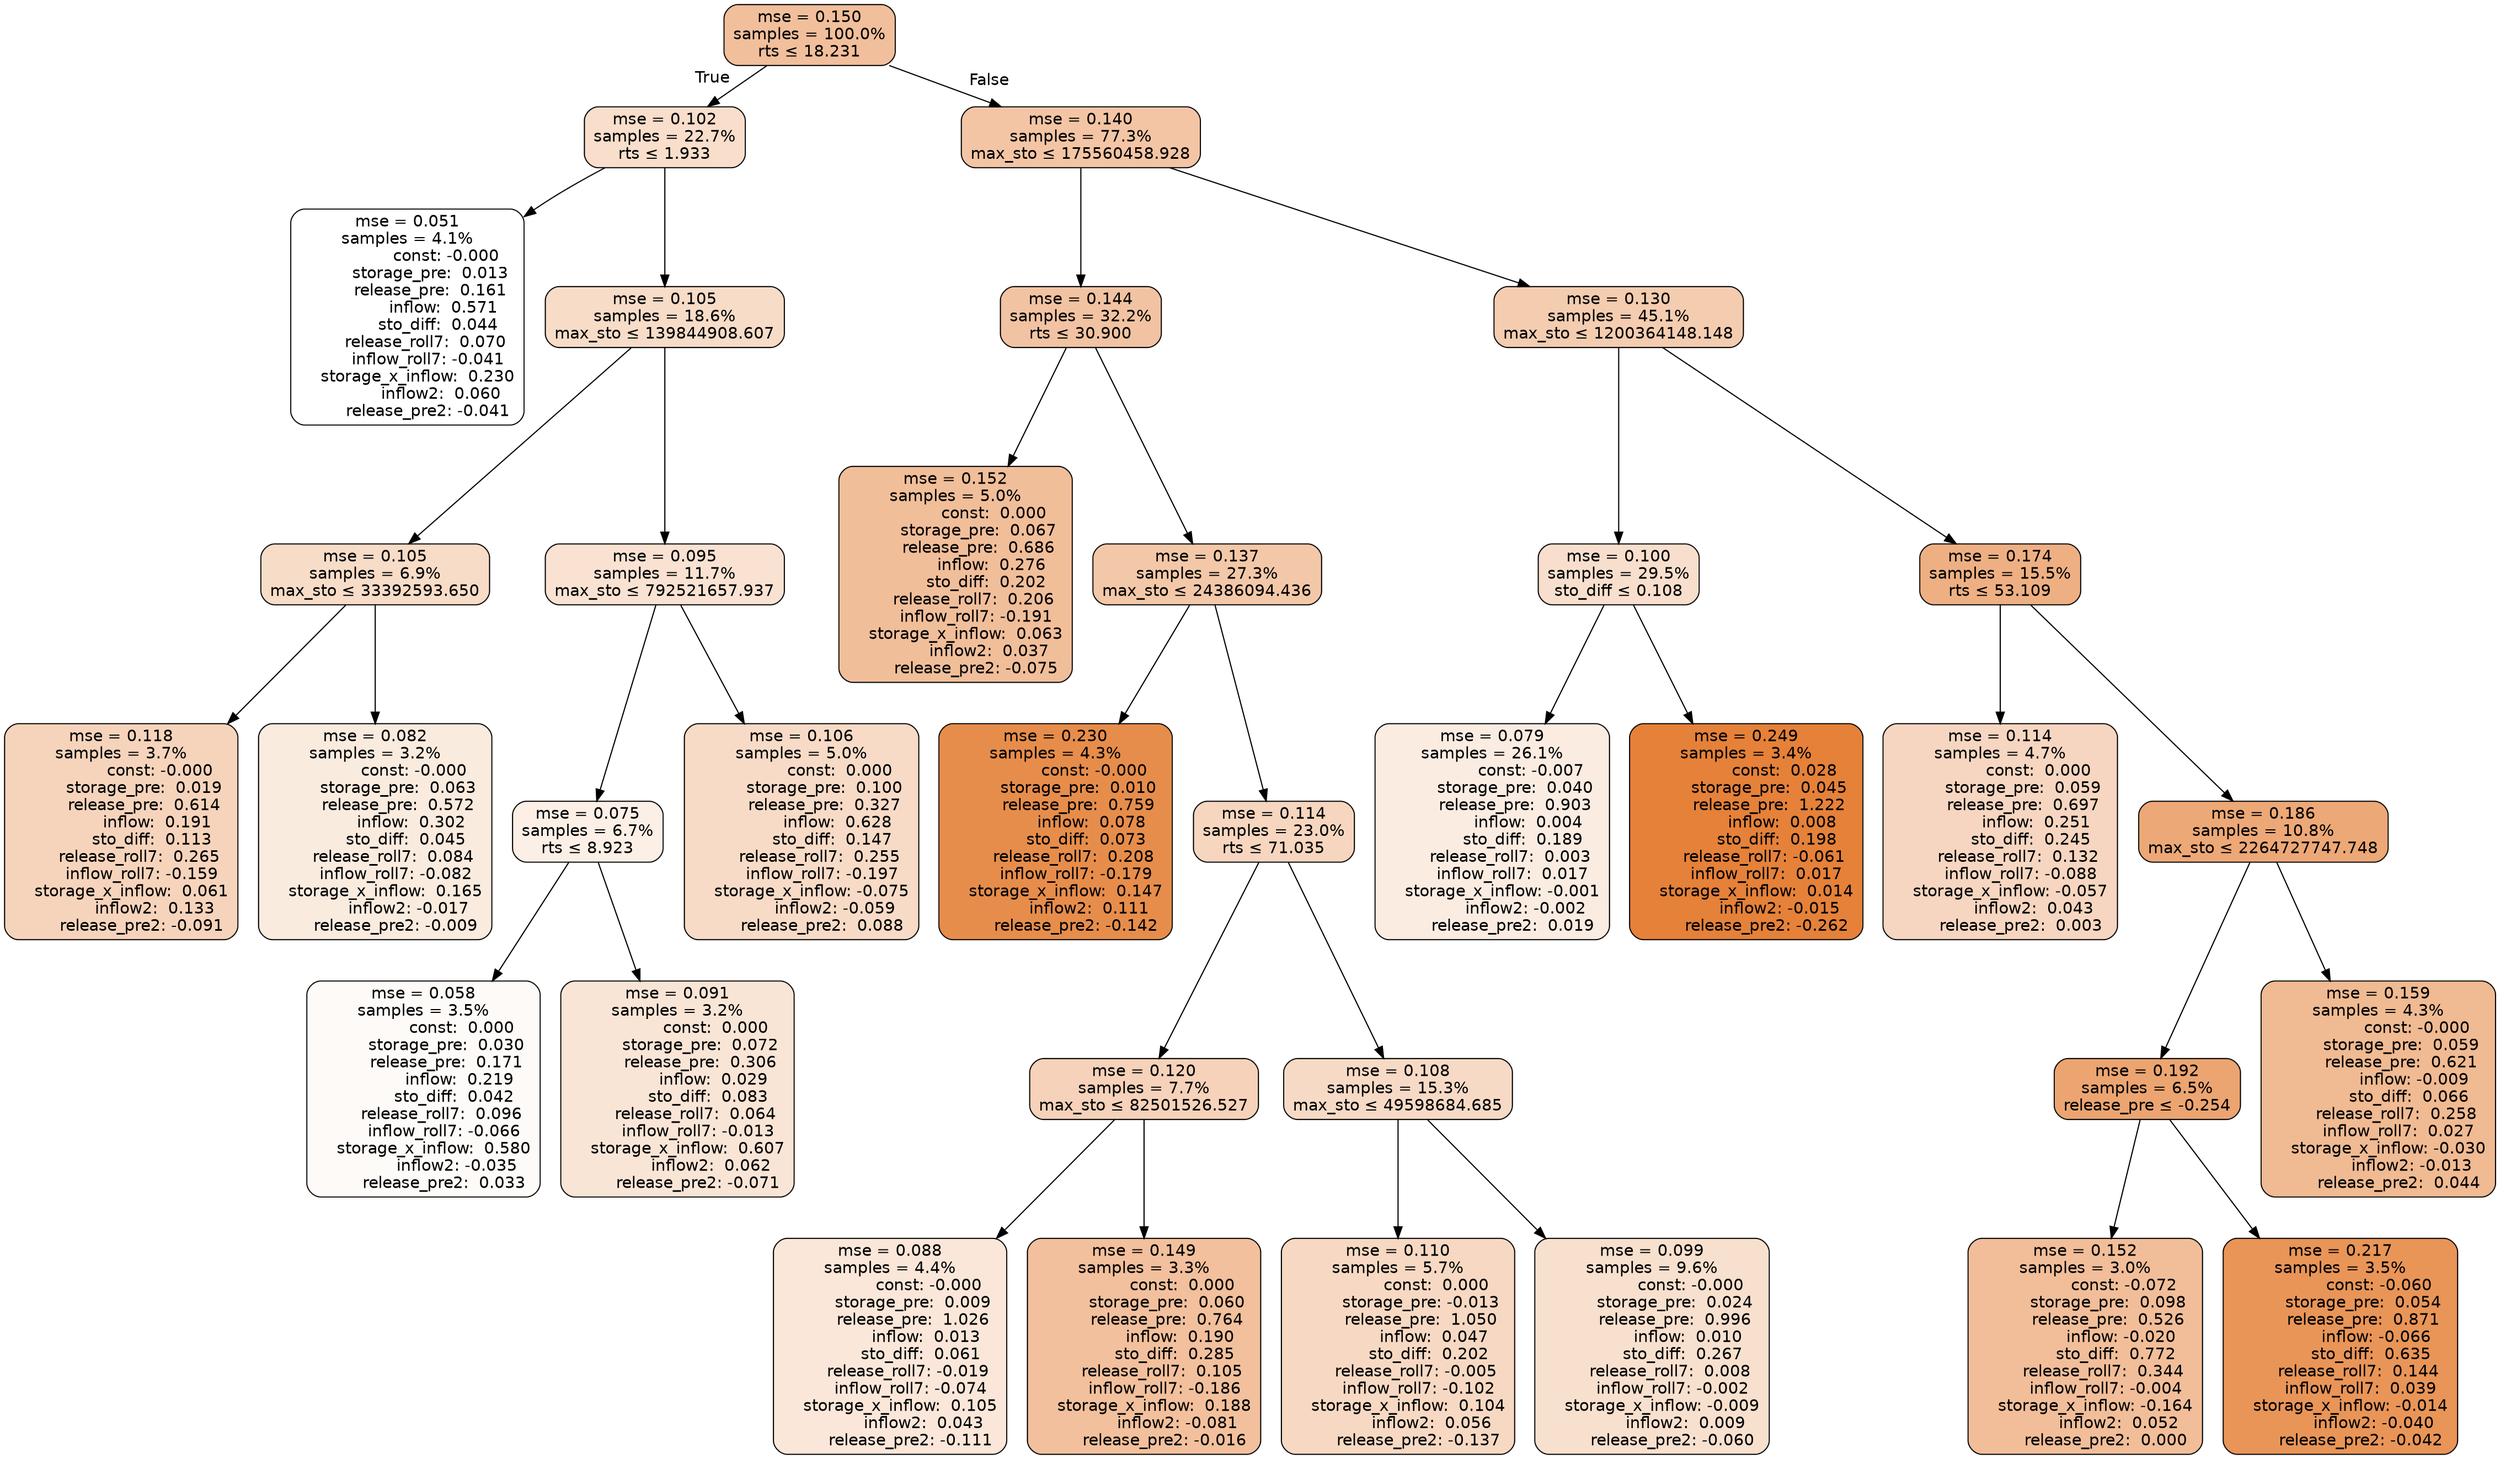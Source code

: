 digraph tree {
bgcolor="transparent"
node [shape=rectangle, style="filled, rounded", color="black", fontname=helvetica] ;
edge [fontname=helvetica] ;
	"0" [label="mse = 0.150
samples = 100.0%
rts &le; 18.231", fillcolor="#f1bf9b"]
	"1" [label="mse = 0.102
samples = 22.7%
rts &le; 1.933", fillcolor="#f8decb"]
	"2" [label="mse = 0.051
samples = 4.1%
               const: -0.000
         storage_pre:  0.013
         release_pre:  0.161
              inflow:  0.571
            sto_diff:  0.044
       release_roll7:  0.070
        inflow_roll7: -0.041
    storage_x_inflow:  0.230
             inflow2:  0.060
        release_pre2: -0.041", fillcolor="#ffffff"]
	"3" [label="mse = 0.105
samples = 18.6%
max_sto &le; 139844908.607", fillcolor="#f7dcc8"]
	"4" [label="mse = 0.105
samples = 6.9%
max_sto &le; 33392593.650", fillcolor="#f7dcc8"]
	"5" [label="mse = 0.118
samples = 3.7%
               const: -0.000
         storage_pre:  0.019
         release_pre:  0.614
              inflow:  0.191
            sto_diff:  0.113
       release_roll7:  0.265
        inflow_roll7: -0.159
    storage_x_inflow:  0.061
             inflow2:  0.133
        release_pre2: -0.091", fillcolor="#f6d4bb"]
	"6" [label="mse = 0.082
samples = 3.2%
               const: -0.000
         storage_pre:  0.063
         release_pre:  0.572
              inflow:  0.302
            sto_diff:  0.045
       release_roll7:  0.084
        inflow_roll7: -0.082
    storage_x_inflow:  0.165
             inflow2: -0.017
        release_pre2: -0.009", fillcolor="#faebdf"]
	"7" [label="mse = 0.095
samples = 11.7%
max_sto &le; 792521657.937", fillcolor="#f9e2d2"]
	"8" [label="mse = 0.075
samples = 6.7%
rts &le; 8.923", fillcolor="#fbefe6"]
	"9" [label="mse = 0.058
samples = 3.5%
               const:  0.000
         storage_pre:  0.030
         release_pre:  0.171
              inflow:  0.219
            sto_diff:  0.042
       release_roll7:  0.096
        inflow_roll7: -0.066
    storage_x_inflow:  0.580
             inflow2: -0.035
        release_pre2:  0.033", fillcolor="#fdfaf7"]
	"10" [label="mse = 0.091
samples = 3.2%
               const:  0.000
         storage_pre:  0.072
         release_pre:  0.306
              inflow:  0.029
            sto_diff:  0.083
       release_roll7:  0.064
        inflow_roll7: -0.013
    storage_x_inflow:  0.607
             inflow2:  0.062
        release_pre2: -0.071", fillcolor="#f9e5d6"]
	"11" [label="mse = 0.106
samples = 5.0%
               const:  0.000
         storage_pre:  0.100
         release_pre:  0.327
              inflow:  0.628
            sto_diff:  0.147
       release_roll7:  0.255
        inflow_roll7: -0.197
    storage_x_inflow: -0.075
             inflow2: -0.059
        release_pre2:  0.088", fillcolor="#f7dbc7"]
	"12" [label="mse = 0.140
samples = 77.3%
max_sto &le; 175560458.928", fillcolor="#f3c5a5"]
	"13" [label="mse = 0.144
samples = 32.2%
rts &le; 30.900", fillcolor="#f2c3a2"]
	"14" [label="mse = 0.152
samples = 5.0%
               const:  0.000
         storage_pre:  0.067
         release_pre:  0.686
              inflow:  0.276
            sto_diff:  0.202
       release_roll7:  0.206
        inflow_roll7: -0.191
    storage_x_inflow:  0.063
             inflow2:  0.037
        release_pre2: -0.075", fillcolor="#f1be9a"]
	"15" [label="mse = 0.137
samples = 27.3%
max_sto &le; 24386094.436", fillcolor="#f3c8a8"]
	"16" [label="mse = 0.230
samples = 4.3%
               const: -0.000
         storage_pre:  0.010
         release_pre:  0.759
              inflow:  0.078
            sto_diff:  0.073
       release_roll7:  0.208
        inflow_roll7: -0.179
    storage_x_inflow:  0.147
             inflow2:  0.111
        release_pre2: -0.142", fillcolor="#e78d4b"]
	"17" [label="mse = 0.114
samples = 23.0%
rts &le; 71.035", fillcolor="#f6d6bf"]
	"18" [label="mse = 0.120
samples = 7.7%
max_sto &le; 82501526.527", fillcolor="#f5d2b9"]
	"19" [label="mse = 0.088
samples = 4.4%
               const: -0.000
         storage_pre:  0.009
         release_pre:  1.026
              inflow:  0.013
            sto_diff:  0.061
       release_roll7: -0.019
        inflow_roll7: -0.074
    storage_x_inflow:  0.105
             inflow2:  0.043
        release_pre2: -0.111", fillcolor="#fae7d9"]
	"20" [label="mse = 0.149
samples = 3.3%
               const:  0.000
         storage_pre:  0.060
         release_pre:  0.764
              inflow:  0.190
            sto_diff:  0.285
       release_roll7:  0.105
        inflow_roll7: -0.186
    storage_x_inflow:  0.188
             inflow2: -0.081
        release_pre2: -0.016", fillcolor="#f2c09c"]
	"21" [label="mse = 0.108
samples = 15.3%
max_sto &le; 49598684.685", fillcolor="#f7dac6"]
	"22" [label="mse = 0.110
samples = 5.7%
               const:  0.000
         storage_pre: -0.013
         release_pre:  1.050
              inflow:  0.047
            sto_diff:  0.202
       release_roll7: -0.005
        inflow_roll7: -0.102
    storage_x_inflow:  0.104
             inflow2:  0.056
        release_pre2: -0.137", fillcolor="#f7d9c3"]
	"23" [label="mse = 0.099
samples = 9.6%
               const: -0.000
         storage_pre:  0.024
         release_pre:  0.996
              inflow:  0.010
            sto_diff:  0.267
       release_roll7:  0.008
        inflow_roll7: -0.002
    storage_x_inflow: -0.009
             inflow2:  0.009
        release_pre2: -0.060", fillcolor="#f8e0ce"]
	"24" [label="mse = 0.130
samples = 45.1%
max_sto &le; 1200364148.148", fillcolor="#f4ccb0"]
	"25" [label="mse = 0.100
samples = 29.5%
sto_diff &le; 0.108", fillcolor="#f8dfcd"]
	"26" [label="mse = 0.079
samples = 26.1%
               const: -0.007
         storage_pre:  0.040
         release_pre:  0.903
              inflow:  0.004
            sto_diff:  0.189
       release_roll7:  0.003
        inflow_roll7:  0.017
    storage_x_inflow: -0.001
             inflow2: -0.002
        release_pre2:  0.019", fillcolor="#fbece2"]
	"27" [label="mse = 0.249
samples = 3.4%
               const:  0.028
         storage_pre:  0.045
         release_pre:  1.222
              inflow:  0.008
            sto_diff:  0.198
       release_roll7: -0.061
        inflow_roll7:  0.017
    storage_x_inflow:  0.014
             inflow2: -0.015
        release_pre2: -0.262", fillcolor="#e58139"]
	"28" [label="mse = 0.174
samples = 15.5%
rts &le; 53.109", fillcolor="#eeb083"]
	"29" [label="mse = 0.114
samples = 4.7%
               const:  0.000
         storage_pre:  0.059
         release_pre:  0.697
              inflow:  0.251
            sto_diff:  0.245
       release_roll7:  0.132
        inflow_roll7: -0.088
    storage_x_inflow: -0.057
             inflow2:  0.043
        release_pre2:  0.003", fillcolor="#f6d6c0"]
	"30" [label="mse = 0.186
samples = 10.8%
max_sto &le; 2264727747.748", fillcolor="#eda877"]
	"31" [label="mse = 0.192
samples = 6.5%
release_pre &le; -0.254", fillcolor="#eca571"]
	"32" [label="mse = 0.152
samples = 3.0%
               const: -0.072
         storage_pre:  0.098
         release_pre:  0.526
              inflow: -0.020
            sto_diff:  0.772
       release_roll7:  0.344
        inflow_roll7: -0.004
    storage_x_inflow: -0.164
             inflow2:  0.052
        release_pre2:  0.000", fillcolor="#f1be99"]
	"33" [label="mse = 0.217
samples = 3.5%
               const: -0.060
         storage_pre:  0.054
         release_pre:  0.871
              inflow: -0.066
            sto_diff:  0.635
       release_roll7:  0.144
        inflow_roll7:  0.039
    storage_x_inflow: -0.014
             inflow2: -0.040
        release_pre2: -0.042", fillcolor="#e99558"]
	"34" [label="mse = 0.159
samples = 4.3%
               const: -0.000
         storage_pre:  0.059
         release_pre:  0.621
              inflow: -0.009
            sto_diff:  0.066
       release_roll7:  0.258
        inflow_roll7:  0.027
    storage_x_inflow: -0.030
             inflow2: -0.013
        release_pre2:  0.044", fillcolor="#f0ba92"]

	"0" -> "1" [labeldistance=2.5, labelangle=45, headlabel="True"]
	"1" -> "2"
	"1" -> "3"
	"3" -> "4"
	"4" -> "5"
	"4" -> "6"
	"3" -> "7"
	"7" -> "8"
	"8" -> "9"
	"8" -> "10"
	"7" -> "11"
	"0" -> "12" [labeldistance=2.5, labelangle=-45, headlabel="False"]
	"12" -> "13"
	"13" -> "14"
	"13" -> "15"
	"15" -> "16"
	"15" -> "17"
	"17" -> "18"
	"18" -> "19"
	"18" -> "20"
	"17" -> "21"
	"21" -> "22"
	"21" -> "23"
	"12" -> "24"
	"24" -> "25"
	"25" -> "26"
	"25" -> "27"
	"24" -> "28"
	"28" -> "29"
	"28" -> "30"
	"30" -> "31"
	"31" -> "32"
	"31" -> "33"
	"30" -> "34"
}
